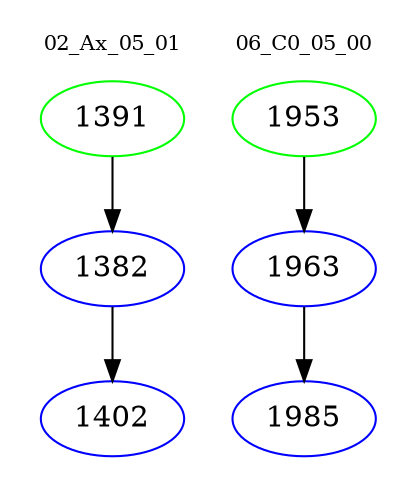 digraph{
subgraph cluster_0 {
color = white
label = "02_Ax_05_01";
fontsize=10;
T0_1391 [label="1391", color="green"]
T0_1391 -> T0_1382 [color="black"]
T0_1382 [label="1382", color="blue"]
T0_1382 -> T0_1402 [color="black"]
T0_1402 [label="1402", color="blue"]
}
subgraph cluster_1 {
color = white
label = "06_C0_05_00";
fontsize=10;
T1_1953 [label="1953", color="green"]
T1_1953 -> T1_1963 [color="black"]
T1_1963 [label="1963", color="blue"]
T1_1963 -> T1_1985 [color="black"]
T1_1985 [label="1985", color="blue"]
}
}
